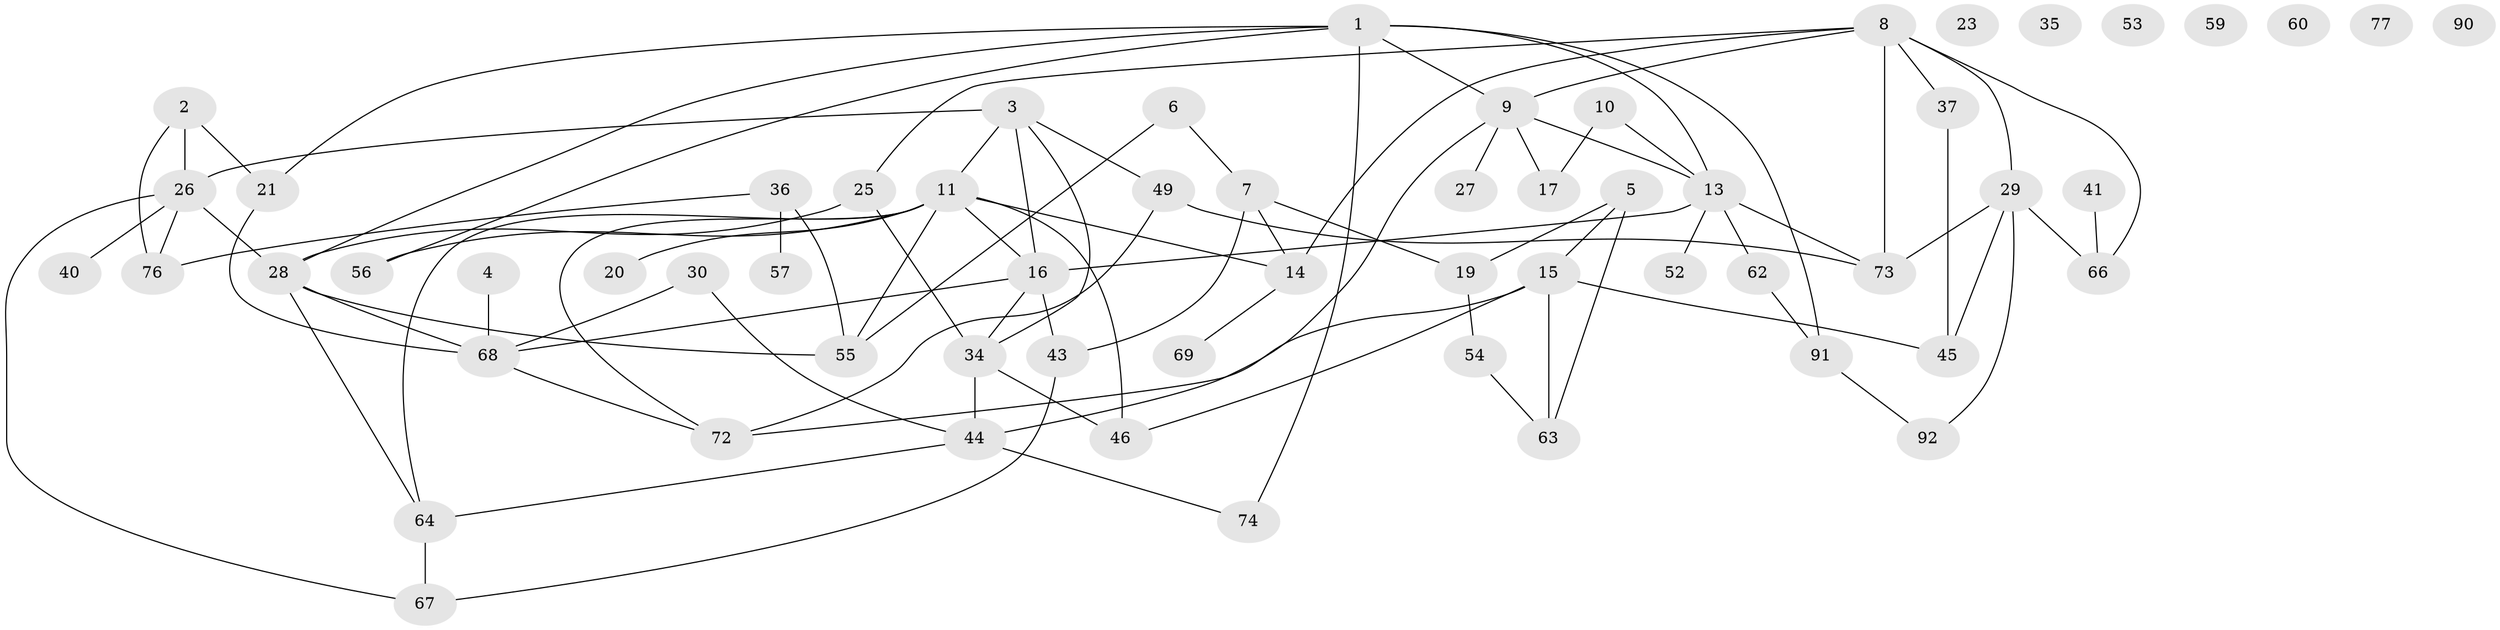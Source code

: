 // Generated by graph-tools (version 1.1) at 2025/23/03/03/25 07:23:25]
// undirected, 60 vertices, 91 edges
graph export_dot {
graph [start="1"]
  node [color=gray90,style=filled];
  1 [super="+86"];
  2;
  3 [super="+78"];
  4;
  5 [super="+22"];
  6;
  7 [super="+24"];
  8 [super="+61"];
  9 [super="+12"];
  10;
  11 [super="+18"];
  13 [super="+79"];
  14 [super="+42"];
  15 [super="+81"];
  16 [super="+48"];
  17;
  19 [super="+31"];
  20;
  21 [super="+47"];
  23;
  25 [super="+33"];
  26 [super="+32"];
  27;
  28 [super="+39"];
  29 [super="+84"];
  30 [super="+71"];
  34 [super="+38"];
  35;
  36 [super="+51"];
  37 [super="+80"];
  40;
  41;
  43 [super="+58"];
  44 [super="+85"];
  45 [super="+87"];
  46 [super="+82"];
  49 [super="+50"];
  52;
  53;
  54;
  55;
  56;
  57;
  59;
  60;
  62 [super="+65"];
  63 [super="+88"];
  64;
  66 [super="+89"];
  67 [super="+70"];
  68 [super="+83"];
  69;
  72;
  73 [super="+75"];
  74;
  76;
  77;
  90;
  91;
  92;
  1 -- 28;
  1 -- 21;
  1 -- 56;
  1 -- 9;
  1 -- 74;
  1 -- 91;
  1 -- 13;
  2 -- 21;
  2 -- 26;
  2 -- 76;
  3 -- 26;
  3 -- 16;
  3 -- 49;
  3 -- 11;
  3 -- 34;
  4 -- 68;
  5 -- 63;
  5 -- 19;
  5 -- 15;
  6 -- 55;
  6 -- 7;
  7 -- 19;
  7 -- 43;
  7 -- 14;
  8 -- 25;
  8 -- 37;
  8 -- 9;
  8 -- 29;
  8 -- 66;
  8 -- 14;
  8 -- 73;
  9 -- 17;
  9 -- 27;
  9 -- 13;
  9 -- 44;
  10 -- 17;
  10 -- 13;
  11 -- 20;
  11 -- 64;
  11 -- 72;
  11 -- 14;
  11 -- 46;
  11 -- 16;
  11 -- 55;
  11 -- 56;
  13 -- 16;
  13 -- 52;
  13 -- 73;
  13 -- 62;
  14 -- 69;
  15 -- 45;
  15 -- 46;
  15 -- 72;
  15 -- 63;
  16 -- 34;
  16 -- 68;
  16 -- 43;
  19 -- 54;
  21 -- 68;
  25 -- 34;
  25 -- 28;
  26 -- 28;
  26 -- 40;
  26 -- 67;
  26 -- 76;
  28 -- 55;
  28 -- 64;
  28 -- 68;
  29 -- 73;
  29 -- 92;
  29 -- 45;
  29 -- 66;
  30 -- 44;
  30 -- 68;
  34 -- 44;
  34 -- 46;
  36 -- 57;
  36 -- 76;
  36 -- 55;
  37 -- 45;
  41 -- 66;
  43 -- 67;
  44 -- 64;
  44 -- 74;
  49 -- 72;
  49 -- 73;
  54 -- 63;
  62 -- 91;
  64 -- 67;
  68 -- 72;
  91 -- 92;
}
